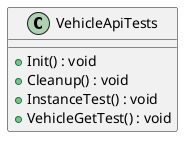 @startuml
class VehicleApiTests {
    + Init() : void
    + Cleanup() : void
    + InstanceTest() : void
    + VehicleGetTest() : void
}
@enduml
